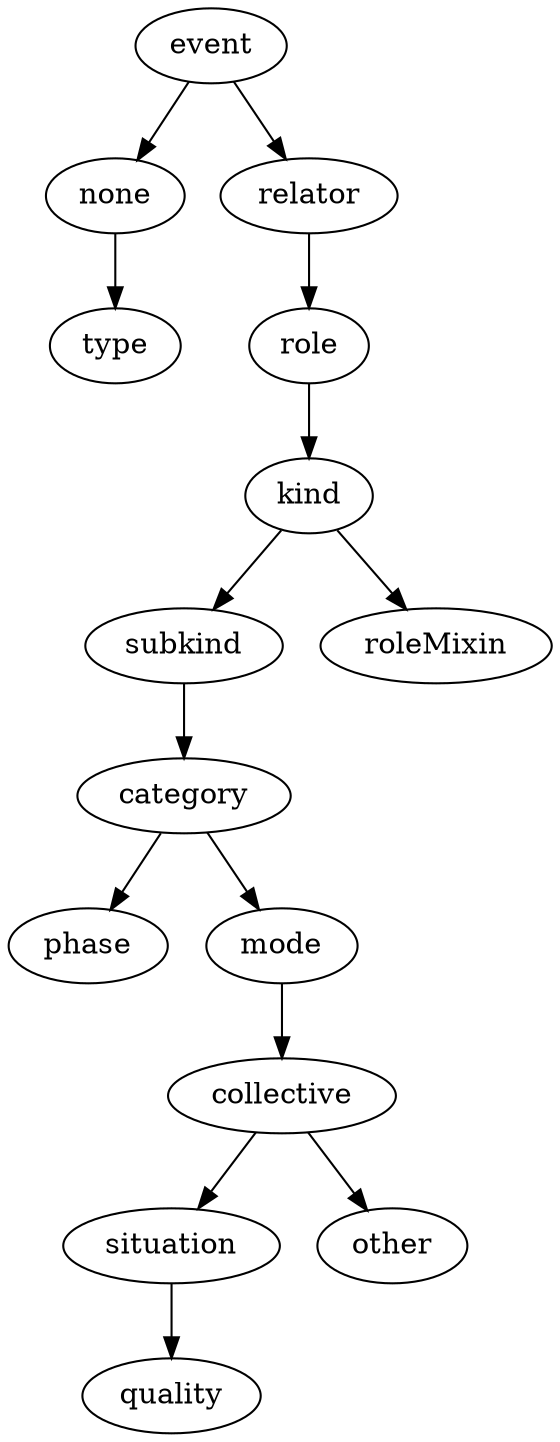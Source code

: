 strict digraph  {
event;
none;
relator;
type;
role;
kind;
subkind;
roleMixin;
category;
phase;
mode;
collective;
situation;
other;
quality;
event -> none;
event -> relator;
none -> type;
relator -> role;
role -> kind;
kind -> subkind;
kind -> roleMixin;
subkind -> category;
category -> phase;
category -> mode;
mode -> collective;
collective -> situation;
collective -> other;
situation -> quality;
}
